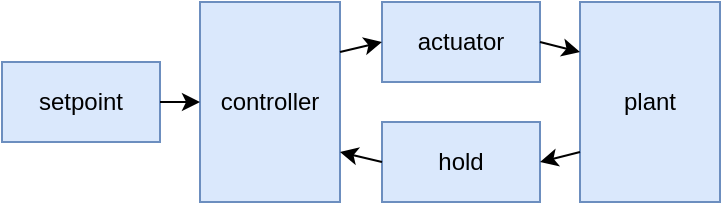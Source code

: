 <mxfile version="13.5.7" type="device"><diagram id="fZmHwKlWuohWxSdvUT6_" name="Page-1"><mxGraphModel dx="1086" dy="806" grid="1" gridSize="10" guides="1" tooltips="1" connect="1" arrows="1" fold="1" page="1" pageScale="1" pageWidth="3300" pageHeight="4681" math="0" shadow="0"><root><mxCell id="0"/><mxCell id="1" parent="0"/><mxCell id="zNahxowcO4kglSPRLl7c-1" value="actuator" style="rounded=0;whiteSpace=wrap;html=1;verticalAlign=middle;fillColor=#dae8fc;strokeColor=#6c8ebf;" vertex="1" parent="1"><mxGeometry x="950" y="960" width="79" height="40" as="geometry"/></mxCell><mxCell id="zNahxowcO4kglSPRLl7c-2" value="hold" style="rounded=0;whiteSpace=wrap;html=1;verticalAlign=middle;fillColor=#dae8fc;strokeColor=#6c8ebf;" vertex="1" parent="1"><mxGeometry x="950" y="1020" width="79" height="40" as="geometry"/></mxCell><mxCell id="zNahxowcO4kglSPRLl7c-3" value="plant" style="rounded=0;whiteSpace=wrap;html=1;verticalAlign=middle;fillColor=#dae8fc;strokeColor=#6c8ebf;" vertex="1" parent="1"><mxGeometry x="1049" y="960" width="70" height="100" as="geometry"/></mxCell><mxCell id="zNahxowcO4kglSPRLl7c-4" value="controller" style="rounded=0;whiteSpace=wrap;html=1;verticalAlign=middle;fillColor=#dae8fc;strokeColor=#6c8ebf;" vertex="1" parent="1"><mxGeometry x="859" y="960" width="70" height="100" as="geometry"/></mxCell><mxCell id="zNahxowcO4kglSPRLl7c-5" value="" style="endArrow=classic;html=1;fontColor=#000000;exitX=1;exitY=0.25;exitDx=0;exitDy=0;entryX=0;entryY=0.5;entryDx=0;entryDy=0;strokeColor=#000000;" edge="1" parent="1" source="zNahxowcO4kglSPRLl7c-4" target="zNahxowcO4kglSPRLl7c-1"><mxGeometry width="50" height="50" relative="1" as="geometry"><mxPoint x="710" y="1185" as="sourcePoint"/><mxPoint x="672" y="1185" as="targetPoint"/></mxGeometry></mxCell><mxCell id="zNahxowcO4kglSPRLl7c-6" value="" style="endArrow=classic;html=1;fontColor=#000000;exitX=0;exitY=0.5;exitDx=0;exitDy=0;entryX=1;entryY=0.75;entryDx=0;entryDy=0;strokeColor=#000000;" edge="1" parent="1" source="zNahxowcO4kglSPRLl7c-2" target="zNahxowcO4kglSPRLl7c-4"><mxGeometry width="50" height="50" relative="1" as="geometry"><mxPoint x="939" y="995" as="sourcePoint"/><mxPoint x="960" y="990" as="targetPoint"/></mxGeometry></mxCell><mxCell id="zNahxowcO4kglSPRLl7c-7" value="" style="endArrow=classic;html=1;fontColor=#000000;exitX=1;exitY=0.5;exitDx=0;exitDy=0;entryX=0;entryY=0.25;entryDx=0;entryDy=0;strokeColor=#000000;" edge="1" parent="1" source="zNahxowcO4kglSPRLl7c-1" target="zNahxowcO4kglSPRLl7c-3"><mxGeometry width="50" height="50" relative="1" as="geometry"><mxPoint x="960" y="1050" as="sourcePoint"/><mxPoint x="939" y="1045" as="targetPoint"/></mxGeometry></mxCell><mxCell id="zNahxowcO4kglSPRLl7c-8" value="" style="endArrow=classic;html=1;fontColor=#000000;exitX=0;exitY=0.75;exitDx=0;exitDy=0;entryX=1;entryY=0.5;entryDx=0;entryDy=0;strokeColor=#000000;" edge="1" parent="1" source="zNahxowcO4kglSPRLl7c-3" target="zNahxowcO4kglSPRLl7c-2"><mxGeometry width="50" height="50" relative="1" as="geometry"><mxPoint x="1039" y="990" as="sourcePoint"/><mxPoint x="1059" y="995" as="targetPoint"/></mxGeometry></mxCell><mxCell id="zNahxowcO4kglSPRLl7c-9" value="setpoint" style="rounded=0;whiteSpace=wrap;html=1;verticalAlign=middle;fillColor=#dae8fc;strokeColor=#6c8ebf;" vertex="1" parent="1"><mxGeometry x="760" y="990" width="79" height="40" as="geometry"/></mxCell><mxCell id="zNahxowcO4kglSPRLl7c-10" value="" style="endArrow=classic;html=1;fontColor=#000000;exitX=1;exitY=0.5;exitDx=0;exitDy=0;entryX=0;entryY=0.5;entryDx=0;entryDy=0;strokeColor=#000000;" edge="1" parent="1" source="zNahxowcO4kglSPRLl7c-9" target="zNahxowcO4kglSPRLl7c-4"><mxGeometry width="50" height="50" relative="1" as="geometry"><mxPoint x="939" y="995" as="sourcePoint"/><mxPoint x="960" y="990" as="targetPoint"/></mxGeometry></mxCell></root></mxGraphModel></diagram></mxfile>